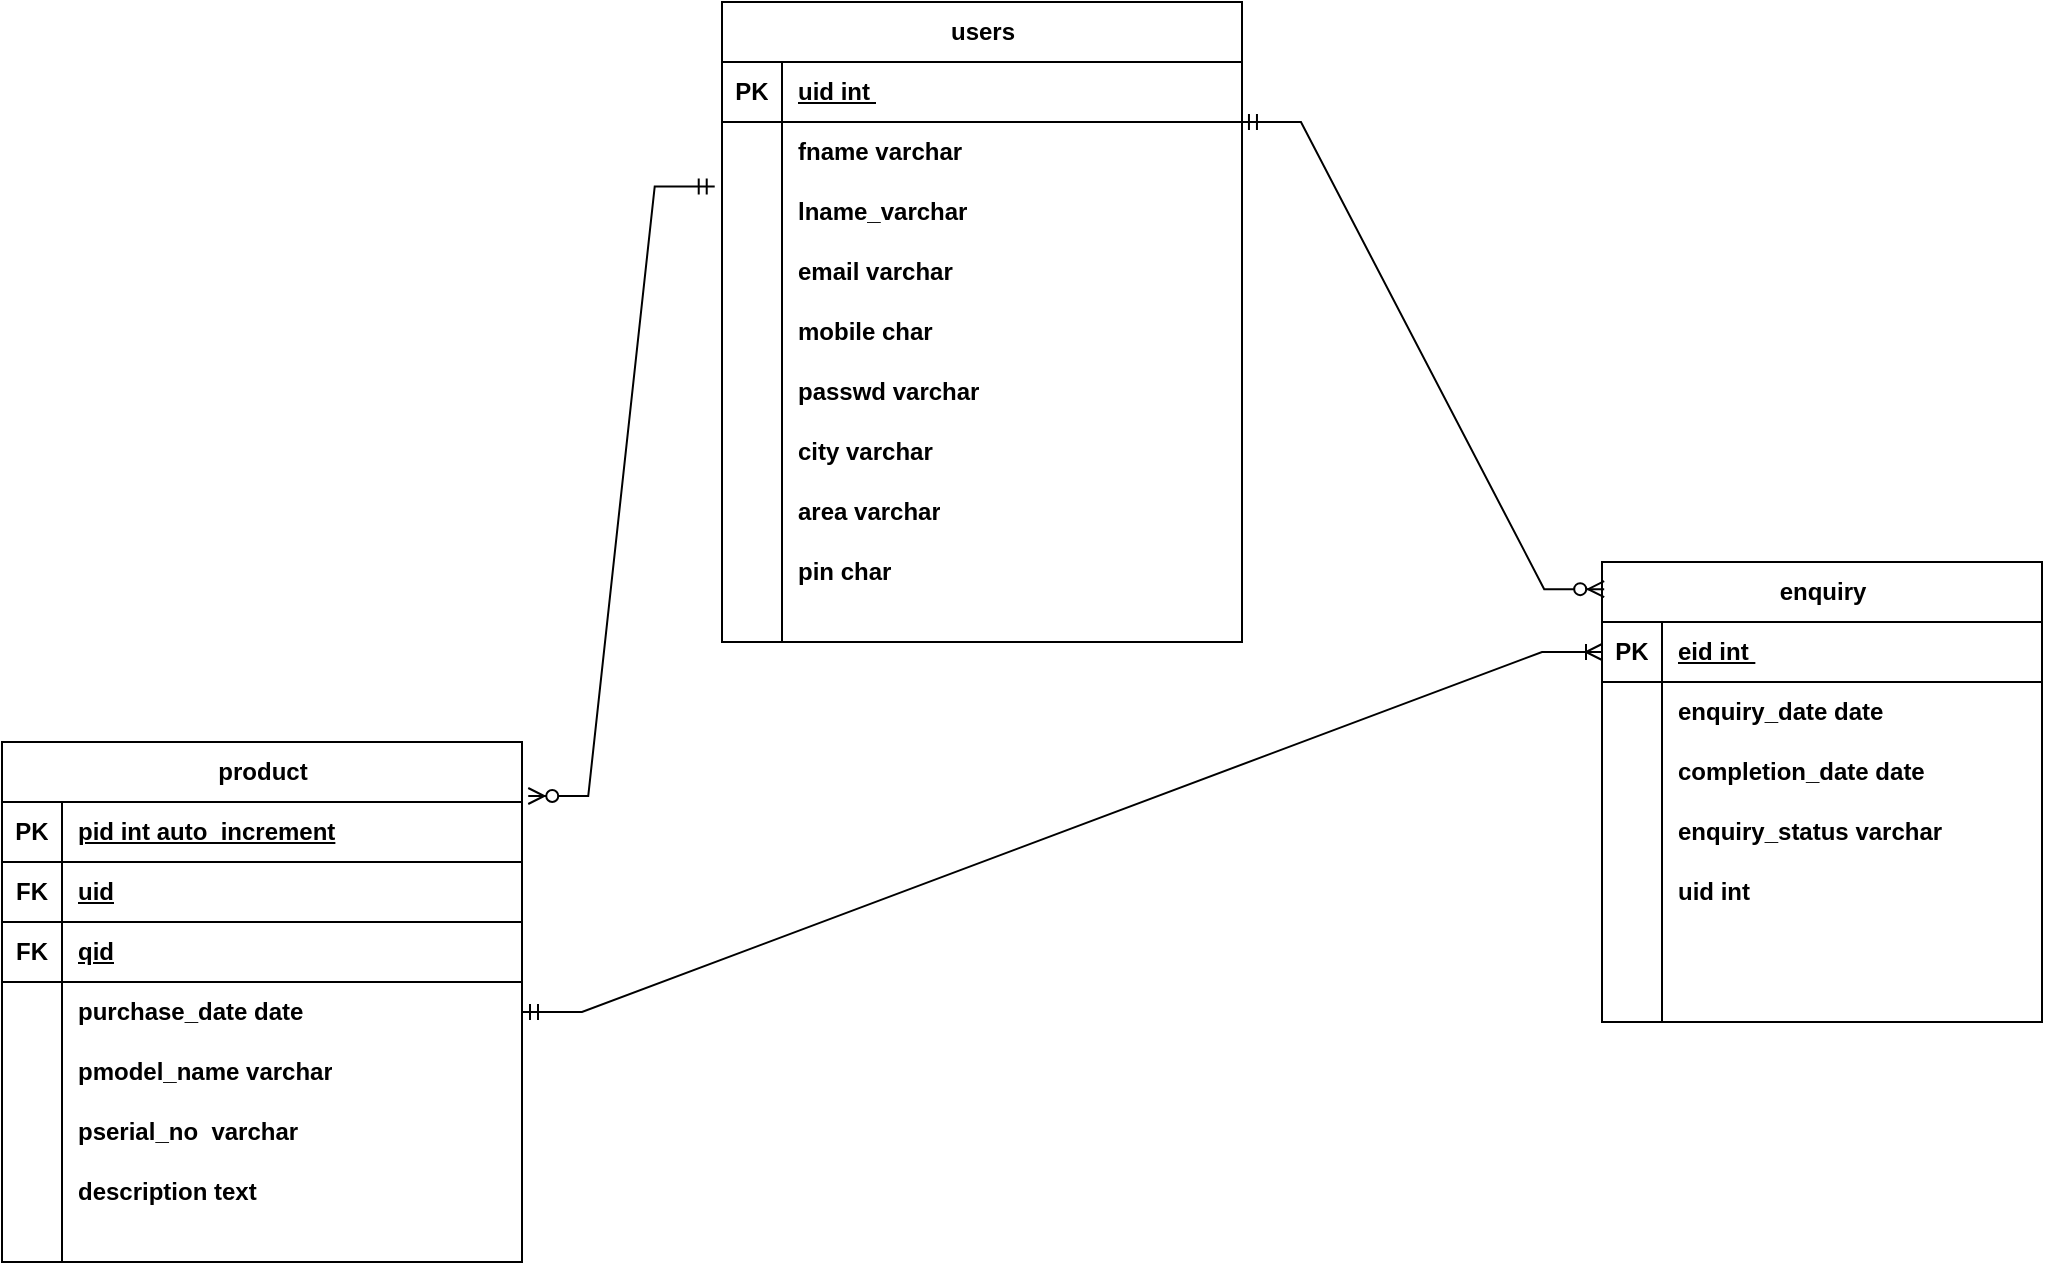 <mxfile version="21.5.0" type="github">
  <diagram id="R2lEEEUBdFMjLlhIrx00" name="Page-1">
    <mxGraphModel dx="2108" dy="775" grid="1" gridSize="10" guides="1" tooltips="1" connect="1" arrows="1" fold="1" page="1" pageScale="1" pageWidth="850" pageHeight="1100" math="0" shadow="0" extFonts="Permanent Marker^https://fonts.googleapis.com/css?family=Permanent+Marker">
      <root>
        <mxCell id="0" />
        <mxCell id="1" parent="0" />
        <mxCell id="_afGpK3iXyeF_IONV4gv-25" value="product" style="shape=table;startSize=30;container=1;collapsible=1;childLayout=tableLayout;fixedRows=1;rowLines=0;fontStyle=1;align=center;resizeLast=1;html=1;" parent="1" vertex="1">
          <mxGeometry x="-290" y="430" width="260" height="260" as="geometry" />
        </mxCell>
        <mxCell id="_afGpK3iXyeF_IONV4gv-26" value="" style="shape=tableRow;horizontal=0;startSize=0;swimlaneHead=0;swimlaneBody=0;fillColor=none;collapsible=0;dropTarget=0;points=[[0,0.5],[1,0.5]];portConstraint=eastwest;top=0;left=0;right=0;bottom=1;" parent="_afGpK3iXyeF_IONV4gv-25" vertex="1">
          <mxGeometry y="30" width="260" height="30" as="geometry" />
        </mxCell>
        <mxCell id="_afGpK3iXyeF_IONV4gv-27" value="PK" style="shape=partialRectangle;connectable=0;fillColor=none;top=0;left=0;bottom=0;right=0;fontStyle=1;overflow=hidden;whiteSpace=wrap;html=1;" parent="_afGpK3iXyeF_IONV4gv-26" vertex="1">
          <mxGeometry width="30" height="30" as="geometry">
            <mxRectangle width="30" height="30" as="alternateBounds" />
          </mxGeometry>
        </mxCell>
        <mxCell id="_afGpK3iXyeF_IONV4gv-28" value="pid int auto_increment" style="shape=partialRectangle;connectable=0;fillColor=none;top=0;left=0;bottom=0;right=0;align=left;spacingLeft=6;fontStyle=5;overflow=hidden;whiteSpace=wrap;html=1;" parent="_afGpK3iXyeF_IONV4gv-26" vertex="1">
          <mxGeometry x="30" width="230" height="30" as="geometry">
            <mxRectangle width="230" height="30" as="alternateBounds" />
          </mxGeometry>
        </mxCell>
        <mxCell id="tP8JX7LOjzJQsfVIeTvC-11" value="" style="shape=tableRow;horizontal=0;startSize=0;swimlaneHead=0;swimlaneBody=0;fillColor=none;collapsible=0;dropTarget=0;points=[[0,0.5],[1,0.5]];portConstraint=eastwest;top=0;left=0;right=0;bottom=1;" vertex="1" parent="_afGpK3iXyeF_IONV4gv-25">
          <mxGeometry y="60" width="260" height="30" as="geometry" />
        </mxCell>
        <mxCell id="tP8JX7LOjzJQsfVIeTvC-12" value="FK" style="shape=partialRectangle;connectable=0;fillColor=none;top=0;left=0;bottom=0;right=0;fontStyle=1;overflow=hidden;whiteSpace=wrap;html=1;" vertex="1" parent="tP8JX7LOjzJQsfVIeTvC-11">
          <mxGeometry width="30" height="30" as="geometry">
            <mxRectangle width="30" height="30" as="alternateBounds" />
          </mxGeometry>
        </mxCell>
        <mxCell id="tP8JX7LOjzJQsfVIeTvC-13" value="uid" style="shape=partialRectangle;connectable=0;fillColor=none;top=0;left=0;bottom=0;right=0;align=left;spacingLeft=6;fontStyle=5;overflow=hidden;whiteSpace=wrap;html=1;" vertex="1" parent="tP8JX7LOjzJQsfVIeTvC-11">
          <mxGeometry x="30" width="230" height="30" as="geometry">
            <mxRectangle width="230" height="30" as="alternateBounds" />
          </mxGeometry>
        </mxCell>
        <mxCell id="tP8JX7LOjzJQsfVIeTvC-23" value="" style="shape=tableRow;horizontal=0;startSize=0;swimlaneHead=0;swimlaneBody=0;fillColor=none;collapsible=0;dropTarget=0;points=[[0,0.5],[1,0.5]];portConstraint=eastwest;top=0;left=0;right=0;bottom=1;" vertex="1" parent="_afGpK3iXyeF_IONV4gv-25">
          <mxGeometry y="90" width="260" height="30" as="geometry" />
        </mxCell>
        <mxCell id="tP8JX7LOjzJQsfVIeTvC-24" value="FK" style="shape=partialRectangle;connectable=0;fillColor=none;top=0;left=0;bottom=0;right=0;fontStyle=1;overflow=hidden;whiteSpace=wrap;html=1;" vertex="1" parent="tP8JX7LOjzJQsfVIeTvC-23">
          <mxGeometry width="30" height="30" as="geometry">
            <mxRectangle width="30" height="30" as="alternateBounds" />
          </mxGeometry>
        </mxCell>
        <mxCell id="tP8JX7LOjzJQsfVIeTvC-25" value="qid" style="shape=partialRectangle;connectable=0;fillColor=none;top=0;left=0;bottom=0;right=0;align=left;spacingLeft=6;fontStyle=5;overflow=hidden;whiteSpace=wrap;html=1;" vertex="1" parent="tP8JX7LOjzJQsfVIeTvC-23">
          <mxGeometry x="30" width="230" height="30" as="geometry">
            <mxRectangle width="230" height="30" as="alternateBounds" />
          </mxGeometry>
        </mxCell>
        <mxCell id="_afGpK3iXyeF_IONV4gv-32" value="" style="shape=tableRow;horizontal=0;startSize=0;swimlaneHead=0;swimlaneBody=0;fillColor=none;collapsible=0;dropTarget=0;points=[[0,0.5],[1,0.5]];portConstraint=eastwest;top=0;left=0;right=0;bottom=0;" parent="_afGpK3iXyeF_IONV4gv-25" vertex="1">
          <mxGeometry y="120" width="260" height="30" as="geometry" />
        </mxCell>
        <mxCell id="_afGpK3iXyeF_IONV4gv-33" value="" style="shape=partialRectangle;connectable=0;fillColor=none;top=0;left=0;bottom=0;right=0;editable=1;overflow=hidden;whiteSpace=wrap;html=1;" parent="_afGpK3iXyeF_IONV4gv-32" vertex="1">
          <mxGeometry width="30" height="30" as="geometry">
            <mxRectangle width="30" height="30" as="alternateBounds" />
          </mxGeometry>
        </mxCell>
        <mxCell id="_afGpK3iXyeF_IONV4gv-34" value="&lt;b&gt;purchase_date date&amp;nbsp;&lt;/b&gt;" style="shape=partialRectangle;connectable=0;fillColor=none;top=0;left=0;bottom=0;right=0;align=left;spacingLeft=6;overflow=hidden;whiteSpace=wrap;html=1;" parent="_afGpK3iXyeF_IONV4gv-32" vertex="1">
          <mxGeometry x="30" width="230" height="30" as="geometry">
            <mxRectangle width="230" height="30" as="alternateBounds" />
          </mxGeometry>
        </mxCell>
        <mxCell id="_afGpK3iXyeF_IONV4gv-29" value="" style="shape=tableRow;horizontal=0;startSize=0;swimlaneHead=0;swimlaneBody=0;fillColor=none;collapsible=0;dropTarget=0;points=[[0,0.5],[1,0.5]];portConstraint=eastwest;top=0;left=0;right=0;bottom=0;" parent="_afGpK3iXyeF_IONV4gv-25" vertex="1">
          <mxGeometry y="150" width="260" height="30" as="geometry" />
        </mxCell>
        <mxCell id="_afGpK3iXyeF_IONV4gv-30" value="" style="shape=partialRectangle;connectable=0;fillColor=none;top=0;left=0;bottom=0;right=0;editable=1;overflow=hidden;whiteSpace=wrap;html=1;" parent="_afGpK3iXyeF_IONV4gv-29" vertex="1">
          <mxGeometry width="30" height="30" as="geometry">
            <mxRectangle width="30" height="30" as="alternateBounds" />
          </mxGeometry>
        </mxCell>
        <mxCell id="_afGpK3iXyeF_IONV4gv-31" value="&lt;b&gt;pmodel_name varchar&lt;/b&gt;" style="shape=partialRectangle;connectable=0;fillColor=none;top=0;left=0;bottom=0;right=0;align=left;spacingLeft=6;overflow=hidden;whiteSpace=wrap;html=1;" parent="_afGpK3iXyeF_IONV4gv-29" vertex="1">
          <mxGeometry x="30" width="230" height="30" as="geometry">
            <mxRectangle width="230" height="30" as="alternateBounds" />
          </mxGeometry>
        </mxCell>
        <mxCell id="_afGpK3iXyeF_IONV4gv-35" value="" style="shape=tableRow;horizontal=0;startSize=0;swimlaneHead=0;swimlaneBody=0;fillColor=none;collapsible=0;dropTarget=0;points=[[0,0.5],[1,0.5]];portConstraint=eastwest;top=0;left=0;right=0;bottom=0;" parent="_afGpK3iXyeF_IONV4gv-25" vertex="1">
          <mxGeometry y="180" width="260" height="30" as="geometry" />
        </mxCell>
        <mxCell id="_afGpK3iXyeF_IONV4gv-36" value="" style="shape=partialRectangle;connectable=0;fillColor=none;top=0;left=0;bottom=0;right=0;editable=1;overflow=hidden;whiteSpace=wrap;html=1;" parent="_afGpK3iXyeF_IONV4gv-35" vertex="1">
          <mxGeometry width="30" height="30" as="geometry">
            <mxRectangle width="30" height="30" as="alternateBounds" />
          </mxGeometry>
        </mxCell>
        <mxCell id="_afGpK3iXyeF_IONV4gv-37" value="&lt;b&gt;pserial_no&amp;nbsp; varchar&lt;/b&gt;" style="shape=partialRectangle;connectable=0;fillColor=none;top=0;left=0;bottom=0;right=0;align=left;spacingLeft=6;overflow=hidden;whiteSpace=wrap;html=1;" parent="_afGpK3iXyeF_IONV4gv-35" vertex="1">
          <mxGeometry x="30" width="230" height="30" as="geometry">
            <mxRectangle width="230" height="30" as="alternateBounds" />
          </mxGeometry>
        </mxCell>
        <mxCell id="_afGpK3iXyeF_IONV4gv-38" value="" style="shape=tableRow;horizontal=0;startSize=0;swimlaneHead=0;swimlaneBody=0;fillColor=none;collapsible=0;dropTarget=0;points=[[0,0.5],[1,0.5]];portConstraint=eastwest;top=0;left=0;right=0;bottom=0;" parent="_afGpK3iXyeF_IONV4gv-25" vertex="1">
          <mxGeometry y="210" width="260" height="30" as="geometry" />
        </mxCell>
        <mxCell id="_afGpK3iXyeF_IONV4gv-39" value="" style="shape=partialRectangle;connectable=0;fillColor=none;top=0;left=0;bottom=0;right=0;editable=1;overflow=hidden;whiteSpace=wrap;html=1;" parent="_afGpK3iXyeF_IONV4gv-38" vertex="1">
          <mxGeometry width="30" height="30" as="geometry">
            <mxRectangle width="30" height="30" as="alternateBounds" />
          </mxGeometry>
        </mxCell>
        <mxCell id="_afGpK3iXyeF_IONV4gv-40" value="&lt;b&gt;description text&amp;nbsp;&lt;/b&gt;" style="shape=partialRectangle;connectable=0;fillColor=none;top=0;left=0;bottom=0;right=0;align=left;spacingLeft=6;overflow=hidden;whiteSpace=wrap;html=1;" parent="_afGpK3iXyeF_IONV4gv-38" vertex="1">
          <mxGeometry x="30" width="230" height="30" as="geometry">
            <mxRectangle width="230" height="30" as="alternateBounds" />
          </mxGeometry>
        </mxCell>
        <mxCell id="_afGpK3iXyeF_IONV4gv-41" value="" style="shape=tableRow;horizontal=0;startSize=0;swimlaneHead=0;swimlaneBody=0;fillColor=none;collapsible=0;dropTarget=0;points=[[0,0.5],[1,0.5]];portConstraint=eastwest;top=0;left=0;right=0;bottom=0;" parent="_afGpK3iXyeF_IONV4gv-25" vertex="1">
          <mxGeometry y="240" width="260" height="20" as="geometry" />
        </mxCell>
        <mxCell id="_afGpK3iXyeF_IONV4gv-42" value="" style="shape=partialRectangle;connectable=0;fillColor=none;top=0;left=0;bottom=0;right=0;editable=1;overflow=hidden;whiteSpace=wrap;html=1;" parent="_afGpK3iXyeF_IONV4gv-41" vertex="1">
          <mxGeometry width="30" height="20" as="geometry">
            <mxRectangle width="30" height="20" as="alternateBounds" />
          </mxGeometry>
        </mxCell>
        <mxCell id="_afGpK3iXyeF_IONV4gv-43" value="" style="shape=partialRectangle;connectable=0;fillColor=none;top=0;left=0;bottom=0;right=0;align=left;spacingLeft=6;overflow=hidden;whiteSpace=wrap;html=1;" parent="_afGpK3iXyeF_IONV4gv-41" vertex="1">
          <mxGeometry x="30" width="230" height="20" as="geometry">
            <mxRectangle width="230" height="20" as="alternateBounds" />
          </mxGeometry>
        </mxCell>
        <mxCell id="_afGpK3iXyeF_IONV4gv-44" value="enquiry" style="shape=table;startSize=30;container=1;collapsible=1;childLayout=tableLayout;fixedRows=1;rowLines=0;fontStyle=1;align=center;resizeLast=1;html=1;" parent="1" vertex="1">
          <mxGeometry x="510" y="340" width="220" height="230" as="geometry" />
        </mxCell>
        <mxCell id="_afGpK3iXyeF_IONV4gv-45" value="" style="shape=tableRow;horizontal=0;startSize=0;swimlaneHead=0;swimlaneBody=0;fillColor=none;collapsible=0;dropTarget=0;points=[[0,0.5],[1,0.5]];portConstraint=eastwest;top=0;left=0;right=0;bottom=1;" parent="_afGpK3iXyeF_IONV4gv-44" vertex="1">
          <mxGeometry y="30" width="220" height="30" as="geometry" />
        </mxCell>
        <mxCell id="_afGpK3iXyeF_IONV4gv-46" value="PK" style="shape=partialRectangle;connectable=0;fillColor=none;top=0;left=0;bottom=0;right=0;fontStyle=1;overflow=hidden;whiteSpace=wrap;html=1;" parent="_afGpK3iXyeF_IONV4gv-45" vertex="1">
          <mxGeometry width="30" height="30" as="geometry">
            <mxRectangle width="30" height="30" as="alternateBounds" />
          </mxGeometry>
        </mxCell>
        <mxCell id="_afGpK3iXyeF_IONV4gv-47" value="eid int&amp;nbsp;" style="shape=partialRectangle;connectable=0;fillColor=none;top=0;left=0;bottom=0;right=0;align=left;spacingLeft=6;fontStyle=5;overflow=hidden;whiteSpace=wrap;html=1;" parent="_afGpK3iXyeF_IONV4gv-45" vertex="1">
          <mxGeometry x="30" width="190" height="30" as="geometry">
            <mxRectangle width="190" height="30" as="alternateBounds" />
          </mxGeometry>
        </mxCell>
        <mxCell id="_afGpK3iXyeF_IONV4gv-51" value="" style="shape=tableRow;horizontal=0;startSize=0;swimlaneHead=0;swimlaneBody=0;fillColor=none;collapsible=0;dropTarget=0;points=[[0,0.5],[1,0.5]];portConstraint=eastwest;top=0;left=0;right=0;bottom=0;" parent="_afGpK3iXyeF_IONV4gv-44" vertex="1">
          <mxGeometry y="60" width="220" height="30" as="geometry" />
        </mxCell>
        <mxCell id="_afGpK3iXyeF_IONV4gv-52" value="" style="shape=partialRectangle;connectable=0;fillColor=none;top=0;left=0;bottom=0;right=0;editable=1;overflow=hidden;whiteSpace=wrap;html=1;" parent="_afGpK3iXyeF_IONV4gv-51" vertex="1">
          <mxGeometry width="30" height="30" as="geometry">
            <mxRectangle width="30" height="30" as="alternateBounds" />
          </mxGeometry>
        </mxCell>
        <mxCell id="_afGpK3iXyeF_IONV4gv-53" value="&lt;b&gt;enquiry_date date&amp;nbsp;&lt;/b&gt;" style="shape=partialRectangle;connectable=0;fillColor=none;top=0;left=0;bottom=0;right=0;align=left;spacingLeft=6;overflow=hidden;whiteSpace=wrap;html=1;" parent="_afGpK3iXyeF_IONV4gv-51" vertex="1">
          <mxGeometry x="30" width="190" height="30" as="geometry">
            <mxRectangle width="190" height="30" as="alternateBounds" />
          </mxGeometry>
        </mxCell>
        <mxCell id="_afGpK3iXyeF_IONV4gv-54" value="" style="shape=tableRow;horizontal=0;startSize=0;swimlaneHead=0;swimlaneBody=0;fillColor=none;collapsible=0;dropTarget=0;points=[[0,0.5],[1,0.5]];portConstraint=eastwest;top=0;left=0;right=0;bottom=0;" parent="_afGpK3iXyeF_IONV4gv-44" vertex="1">
          <mxGeometry y="90" width="220" height="30" as="geometry" />
        </mxCell>
        <mxCell id="_afGpK3iXyeF_IONV4gv-55" value="" style="shape=partialRectangle;connectable=0;fillColor=none;top=0;left=0;bottom=0;right=0;editable=1;overflow=hidden;whiteSpace=wrap;html=1;" parent="_afGpK3iXyeF_IONV4gv-54" vertex="1">
          <mxGeometry width="30" height="30" as="geometry">
            <mxRectangle width="30" height="30" as="alternateBounds" />
          </mxGeometry>
        </mxCell>
        <mxCell id="_afGpK3iXyeF_IONV4gv-56" value="&lt;b&gt;completion_date date&amp;nbsp;&lt;/b&gt;" style="shape=partialRectangle;connectable=0;fillColor=none;top=0;left=0;bottom=0;right=0;align=left;spacingLeft=6;overflow=hidden;whiteSpace=wrap;html=1;" parent="_afGpK3iXyeF_IONV4gv-54" vertex="1">
          <mxGeometry x="30" width="190" height="30" as="geometry">
            <mxRectangle width="190" height="30" as="alternateBounds" />
          </mxGeometry>
        </mxCell>
        <mxCell id="_afGpK3iXyeF_IONV4gv-57" value="" style="shape=tableRow;horizontal=0;startSize=0;swimlaneHead=0;swimlaneBody=0;fillColor=none;collapsible=0;dropTarget=0;points=[[0,0.5],[1,0.5]];portConstraint=eastwest;top=0;left=0;right=0;bottom=0;" parent="_afGpK3iXyeF_IONV4gv-44" vertex="1">
          <mxGeometry y="120" width="220" height="30" as="geometry" />
        </mxCell>
        <mxCell id="_afGpK3iXyeF_IONV4gv-58" value="" style="shape=partialRectangle;connectable=0;fillColor=none;top=0;left=0;bottom=0;right=0;editable=1;overflow=hidden;whiteSpace=wrap;html=1;" parent="_afGpK3iXyeF_IONV4gv-57" vertex="1">
          <mxGeometry width="30" height="30" as="geometry">
            <mxRectangle width="30" height="30" as="alternateBounds" />
          </mxGeometry>
        </mxCell>
        <mxCell id="_afGpK3iXyeF_IONV4gv-59" value="&lt;b&gt;enquiry_status varchar&amp;nbsp;&lt;/b&gt;" style="shape=partialRectangle;connectable=0;fillColor=none;top=0;left=0;bottom=0;right=0;align=left;spacingLeft=6;overflow=hidden;whiteSpace=wrap;html=1;" parent="_afGpK3iXyeF_IONV4gv-57" vertex="1">
          <mxGeometry x="30" width="190" height="30" as="geometry">
            <mxRectangle width="190" height="30" as="alternateBounds" />
          </mxGeometry>
        </mxCell>
        <mxCell id="_afGpK3iXyeF_IONV4gv-60" value="" style="shape=tableRow;horizontal=0;startSize=0;swimlaneHead=0;swimlaneBody=0;fillColor=none;collapsible=0;dropTarget=0;points=[[0,0.5],[1,0.5]];portConstraint=eastwest;top=0;left=0;right=0;bottom=0;" parent="_afGpK3iXyeF_IONV4gv-44" vertex="1">
          <mxGeometry y="150" width="220" height="30" as="geometry" />
        </mxCell>
        <mxCell id="_afGpK3iXyeF_IONV4gv-61" value="" style="shape=partialRectangle;connectable=0;fillColor=none;top=0;left=0;bottom=0;right=0;editable=1;overflow=hidden;whiteSpace=wrap;html=1;" parent="_afGpK3iXyeF_IONV4gv-60" vertex="1">
          <mxGeometry width="30" height="30" as="geometry">
            <mxRectangle width="30" height="30" as="alternateBounds" />
          </mxGeometry>
        </mxCell>
        <mxCell id="_afGpK3iXyeF_IONV4gv-62" value="&lt;b&gt;uid int&lt;/b&gt;" style="shape=partialRectangle;connectable=0;fillColor=none;top=0;left=0;bottom=0;right=0;align=left;spacingLeft=6;overflow=hidden;whiteSpace=wrap;html=1;" parent="_afGpK3iXyeF_IONV4gv-60" vertex="1">
          <mxGeometry x="30" width="190" height="30" as="geometry">
            <mxRectangle width="190" height="30" as="alternateBounds" />
          </mxGeometry>
        </mxCell>
        <mxCell id="_afGpK3iXyeF_IONV4gv-63" value="" style="shape=tableRow;horizontal=0;startSize=0;swimlaneHead=0;swimlaneBody=0;fillColor=none;collapsible=0;dropTarget=0;points=[[0,0.5],[1,0.5]];portConstraint=eastwest;top=0;left=0;right=0;bottom=0;" parent="_afGpK3iXyeF_IONV4gv-44" vertex="1">
          <mxGeometry y="180" width="220" height="30" as="geometry" />
        </mxCell>
        <mxCell id="_afGpK3iXyeF_IONV4gv-64" value="" style="shape=partialRectangle;connectable=0;fillColor=none;top=0;left=0;bottom=0;right=0;editable=1;overflow=hidden;whiteSpace=wrap;html=1;" parent="_afGpK3iXyeF_IONV4gv-63" vertex="1">
          <mxGeometry width="30" height="30" as="geometry">
            <mxRectangle width="30" height="30" as="alternateBounds" />
          </mxGeometry>
        </mxCell>
        <mxCell id="_afGpK3iXyeF_IONV4gv-65" value="" style="shape=partialRectangle;connectable=0;fillColor=none;top=0;left=0;bottom=0;right=0;align=left;spacingLeft=6;overflow=hidden;whiteSpace=wrap;html=1;" parent="_afGpK3iXyeF_IONV4gv-63" vertex="1">
          <mxGeometry x="30" width="190" height="30" as="geometry">
            <mxRectangle width="190" height="30" as="alternateBounds" />
          </mxGeometry>
        </mxCell>
        <mxCell id="_afGpK3iXyeF_IONV4gv-66" value="" style="shape=tableRow;horizontal=0;startSize=0;swimlaneHead=0;swimlaneBody=0;fillColor=none;collapsible=0;dropTarget=0;points=[[0,0.5],[1,0.5]];portConstraint=eastwest;top=0;left=0;right=0;bottom=0;" parent="_afGpK3iXyeF_IONV4gv-44" vertex="1">
          <mxGeometry y="210" width="220" height="20" as="geometry" />
        </mxCell>
        <mxCell id="_afGpK3iXyeF_IONV4gv-67" value="" style="shape=partialRectangle;connectable=0;fillColor=none;top=0;left=0;bottom=0;right=0;editable=1;overflow=hidden;whiteSpace=wrap;html=1;" parent="_afGpK3iXyeF_IONV4gv-66" vertex="1">
          <mxGeometry width="30" height="20" as="geometry">
            <mxRectangle width="30" height="20" as="alternateBounds" />
          </mxGeometry>
        </mxCell>
        <mxCell id="_afGpK3iXyeF_IONV4gv-68" value="" style="shape=partialRectangle;connectable=0;fillColor=none;top=0;left=0;bottom=0;right=0;align=left;spacingLeft=6;overflow=hidden;whiteSpace=wrap;html=1;" parent="_afGpK3iXyeF_IONV4gv-66" vertex="1">
          <mxGeometry x="30" width="190" height="20" as="geometry">
            <mxRectangle width="190" height="20" as="alternateBounds" />
          </mxGeometry>
        </mxCell>
        <mxCell id="_afGpK3iXyeF_IONV4gv-70" value="users" style="shape=table;startSize=30;container=1;collapsible=1;childLayout=tableLayout;fixedRows=1;rowLines=0;fontStyle=1;align=center;resizeLast=1;html=1;" parent="1" vertex="1">
          <mxGeometry x="70" y="60" width="260" height="320" as="geometry" />
        </mxCell>
        <mxCell id="_afGpK3iXyeF_IONV4gv-71" value="" style="shape=tableRow;horizontal=0;startSize=0;swimlaneHead=0;swimlaneBody=0;fillColor=none;collapsible=0;dropTarget=0;points=[[0,0.5],[1,0.5]];portConstraint=eastwest;top=0;left=0;right=0;bottom=1;" parent="_afGpK3iXyeF_IONV4gv-70" vertex="1">
          <mxGeometry y="30" width="260" height="30" as="geometry" />
        </mxCell>
        <mxCell id="_afGpK3iXyeF_IONV4gv-72" value="PK" style="shape=partialRectangle;connectable=0;fillColor=none;top=0;left=0;bottom=0;right=0;fontStyle=1;overflow=hidden;whiteSpace=wrap;html=1;" parent="_afGpK3iXyeF_IONV4gv-71" vertex="1">
          <mxGeometry width="30" height="30" as="geometry">
            <mxRectangle width="30" height="30" as="alternateBounds" />
          </mxGeometry>
        </mxCell>
        <mxCell id="_afGpK3iXyeF_IONV4gv-73" value="uid int&amp;nbsp;" style="shape=partialRectangle;connectable=0;fillColor=none;top=0;left=0;bottom=0;right=0;align=left;spacingLeft=6;fontStyle=5;overflow=hidden;whiteSpace=wrap;html=1;" parent="_afGpK3iXyeF_IONV4gv-71" vertex="1">
          <mxGeometry x="30" width="230" height="30" as="geometry">
            <mxRectangle width="230" height="30" as="alternateBounds" />
          </mxGeometry>
        </mxCell>
        <mxCell id="_afGpK3iXyeF_IONV4gv-74" value="" style="shape=tableRow;horizontal=0;startSize=0;swimlaneHead=0;swimlaneBody=0;fillColor=none;collapsible=0;dropTarget=0;points=[[0,0.5],[1,0.5]];portConstraint=eastwest;top=0;left=0;right=0;bottom=0;" parent="_afGpK3iXyeF_IONV4gv-70" vertex="1">
          <mxGeometry y="60" width="260" height="30" as="geometry" />
        </mxCell>
        <mxCell id="_afGpK3iXyeF_IONV4gv-75" value="" style="shape=partialRectangle;connectable=0;fillColor=none;top=0;left=0;bottom=0;right=0;editable=1;overflow=hidden;whiteSpace=wrap;html=1;" parent="_afGpK3iXyeF_IONV4gv-74" vertex="1">
          <mxGeometry width="30" height="30" as="geometry">
            <mxRectangle width="30" height="30" as="alternateBounds" />
          </mxGeometry>
        </mxCell>
        <mxCell id="_afGpK3iXyeF_IONV4gv-76" value="&lt;b&gt;fname varchar&amp;nbsp;&lt;/b&gt;" style="shape=partialRectangle;connectable=0;fillColor=none;top=0;left=0;bottom=0;right=0;align=left;spacingLeft=6;overflow=hidden;whiteSpace=wrap;html=1;" parent="_afGpK3iXyeF_IONV4gv-74" vertex="1">
          <mxGeometry x="30" width="230" height="30" as="geometry">
            <mxRectangle width="230" height="30" as="alternateBounds" />
          </mxGeometry>
        </mxCell>
        <mxCell id="_afGpK3iXyeF_IONV4gv-77" value="" style="shape=tableRow;horizontal=0;startSize=0;swimlaneHead=0;swimlaneBody=0;fillColor=none;collapsible=0;dropTarget=0;points=[[0,0.5],[1,0.5]];portConstraint=eastwest;top=0;left=0;right=0;bottom=0;" parent="_afGpK3iXyeF_IONV4gv-70" vertex="1">
          <mxGeometry y="90" width="260" height="30" as="geometry" />
        </mxCell>
        <mxCell id="_afGpK3iXyeF_IONV4gv-78" value="" style="shape=partialRectangle;connectable=0;fillColor=none;top=0;left=0;bottom=0;right=0;editable=1;overflow=hidden;whiteSpace=wrap;html=1;" parent="_afGpK3iXyeF_IONV4gv-77" vertex="1">
          <mxGeometry width="30" height="30" as="geometry">
            <mxRectangle width="30" height="30" as="alternateBounds" />
          </mxGeometry>
        </mxCell>
        <mxCell id="_afGpK3iXyeF_IONV4gv-79" value="&lt;b&gt;lname_varchar&amp;nbsp;&lt;/b&gt;" style="shape=partialRectangle;connectable=0;fillColor=none;top=0;left=0;bottom=0;right=0;align=left;spacingLeft=6;overflow=hidden;whiteSpace=wrap;html=1;" parent="_afGpK3iXyeF_IONV4gv-77" vertex="1">
          <mxGeometry x="30" width="230" height="30" as="geometry">
            <mxRectangle width="230" height="30" as="alternateBounds" />
          </mxGeometry>
        </mxCell>
        <mxCell id="_afGpK3iXyeF_IONV4gv-80" value="" style="shape=tableRow;horizontal=0;startSize=0;swimlaneHead=0;swimlaneBody=0;fillColor=none;collapsible=0;dropTarget=0;points=[[0,0.5],[1,0.5]];portConstraint=eastwest;top=0;left=0;right=0;bottom=0;" parent="_afGpK3iXyeF_IONV4gv-70" vertex="1">
          <mxGeometry y="120" width="260" height="30" as="geometry" />
        </mxCell>
        <mxCell id="_afGpK3iXyeF_IONV4gv-81" value="" style="shape=partialRectangle;connectable=0;fillColor=none;top=0;left=0;bottom=0;right=0;editable=1;overflow=hidden;whiteSpace=wrap;html=1;" parent="_afGpK3iXyeF_IONV4gv-80" vertex="1">
          <mxGeometry width="30" height="30" as="geometry">
            <mxRectangle width="30" height="30" as="alternateBounds" />
          </mxGeometry>
        </mxCell>
        <mxCell id="_afGpK3iXyeF_IONV4gv-82" value="&lt;b&gt;email varchar&amp;nbsp;&lt;/b&gt;" style="shape=partialRectangle;connectable=0;fillColor=none;top=0;left=0;bottom=0;right=0;align=left;spacingLeft=6;overflow=hidden;whiteSpace=wrap;html=1;" parent="_afGpK3iXyeF_IONV4gv-80" vertex="1">
          <mxGeometry x="30" width="230" height="30" as="geometry">
            <mxRectangle width="230" height="30" as="alternateBounds" />
          </mxGeometry>
        </mxCell>
        <mxCell id="_afGpK3iXyeF_IONV4gv-83" value="" style="shape=tableRow;horizontal=0;startSize=0;swimlaneHead=0;swimlaneBody=0;fillColor=none;collapsible=0;dropTarget=0;points=[[0,0.5],[1,0.5]];portConstraint=eastwest;top=0;left=0;right=0;bottom=0;" parent="_afGpK3iXyeF_IONV4gv-70" vertex="1">
          <mxGeometry y="150" width="260" height="30" as="geometry" />
        </mxCell>
        <mxCell id="_afGpK3iXyeF_IONV4gv-84" value="" style="shape=partialRectangle;connectable=0;fillColor=none;top=0;left=0;bottom=0;right=0;editable=1;overflow=hidden;whiteSpace=wrap;html=1;" parent="_afGpK3iXyeF_IONV4gv-83" vertex="1">
          <mxGeometry width="30" height="30" as="geometry">
            <mxRectangle width="30" height="30" as="alternateBounds" />
          </mxGeometry>
        </mxCell>
        <mxCell id="_afGpK3iXyeF_IONV4gv-85" value="&lt;b&gt;mobile char&amp;nbsp;&lt;/b&gt;" style="shape=partialRectangle;connectable=0;fillColor=none;top=0;left=0;bottom=0;right=0;align=left;spacingLeft=6;overflow=hidden;whiteSpace=wrap;html=1;" parent="_afGpK3iXyeF_IONV4gv-83" vertex="1">
          <mxGeometry x="30" width="230" height="30" as="geometry">
            <mxRectangle width="230" height="30" as="alternateBounds" />
          </mxGeometry>
        </mxCell>
        <mxCell id="_afGpK3iXyeF_IONV4gv-86" value="" style="shape=tableRow;horizontal=0;startSize=0;swimlaneHead=0;swimlaneBody=0;fillColor=none;collapsible=0;dropTarget=0;points=[[0,0.5],[1,0.5]];portConstraint=eastwest;top=0;left=0;right=0;bottom=0;" parent="_afGpK3iXyeF_IONV4gv-70" vertex="1">
          <mxGeometry y="180" width="260" height="30" as="geometry" />
        </mxCell>
        <mxCell id="_afGpK3iXyeF_IONV4gv-87" value="" style="shape=partialRectangle;connectable=0;fillColor=none;top=0;left=0;bottom=0;right=0;editable=1;overflow=hidden;whiteSpace=wrap;html=1;" parent="_afGpK3iXyeF_IONV4gv-86" vertex="1">
          <mxGeometry width="30" height="30" as="geometry">
            <mxRectangle width="30" height="30" as="alternateBounds" />
          </mxGeometry>
        </mxCell>
        <mxCell id="_afGpK3iXyeF_IONV4gv-88" value="&lt;b&gt;passwd varchar&amp;nbsp;&lt;/b&gt;" style="shape=partialRectangle;connectable=0;fillColor=none;top=0;left=0;bottom=0;right=0;align=left;spacingLeft=6;overflow=hidden;whiteSpace=wrap;html=1;" parent="_afGpK3iXyeF_IONV4gv-86" vertex="1">
          <mxGeometry x="30" width="230" height="30" as="geometry">
            <mxRectangle width="230" height="30" as="alternateBounds" />
          </mxGeometry>
        </mxCell>
        <mxCell id="_afGpK3iXyeF_IONV4gv-89" value="" style="shape=tableRow;horizontal=0;startSize=0;swimlaneHead=0;swimlaneBody=0;fillColor=none;collapsible=0;dropTarget=0;points=[[0,0.5],[1,0.5]];portConstraint=eastwest;top=0;left=0;right=0;bottom=0;" parent="_afGpK3iXyeF_IONV4gv-70" vertex="1">
          <mxGeometry y="210" width="260" height="30" as="geometry" />
        </mxCell>
        <mxCell id="_afGpK3iXyeF_IONV4gv-90" value="" style="shape=partialRectangle;connectable=0;fillColor=none;top=0;left=0;bottom=0;right=0;editable=1;overflow=hidden;whiteSpace=wrap;html=1;" parent="_afGpK3iXyeF_IONV4gv-89" vertex="1">
          <mxGeometry width="30" height="30" as="geometry">
            <mxRectangle width="30" height="30" as="alternateBounds" />
          </mxGeometry>
        </mxCell>
        <mxCell id="_afGpK3iXyeF_IONV4gv-91" value="&lt;b&gt;city varchar&amp;nbsp;&lt;/b&gt;" style="shape=partialRectangle;connectable=0;fillColor=none;top=0;left=0;bottom=0;right=0;align=left;spacingLeft=6;overflow=hidden;whiteSpace=wrap;html=1;" parent="_afGpK3iXyeF_IONV4gv-89" vertex="1">
          <mxGeometry x="30" width="230" height="30" as="geometry">
            <mxRectangle width="230" height="30" as="alternateBounds" />
          </mxGeometry>
        </mxCell>
        <mxCell id="_afGpK3iXyeF_IONV4gv-92" value="" style="shape=tableRow;horizontal=0;startSize=0;swimlaneHead=0;swimlaneBody=0;fillColor=none;collapsible=0;dropTarget=0;points=[[0,0.5],[1,0.5]];portConstraint=eastwest;top=0;left=0;right=0;bottom=0;" parent="_afGpK3iXyeF_IONV4gv-70" vertex="1">
          <mxGeometry y="240" width="260" height="30" as="geometry" />
        </mxCell>
        <mxCell id="_afGpK3iXyeF_IONV4gv-93" value="" style="shape=partialRectangle;connectable=0;fillColor=none;top=0;left=0;bottom=0;right=0;editable=1;overflow=hidden;whiteSpace=wrap;html=1;" parent="_afGpK3iXyeF_IONV4gv-92" vertex="1">
          <mxGeometry width="30" height="30" as="geometry">
            <mxRectangle width="30" height="30" as="alternateBounds" />
          </mxGeometry>
        </mxCell>
        <mxCell id="_afGpK3iXyeF_IONV4gv-94" value="&lt;b&gt;area varchar&lt;/b&gt;" style="shape=partialRectangle;connectable=0;fillColor=none;top=0;left=0;bottom=0;right=0;align=left;spacingLeft=6;overflow=hidden;whiteSpace=wrap;html=1;" parent="_afGpK3iXyeF_IONV4gv-92" vertex="1">
          <mxGeometry x="30" width="230" height="30" as="geometry">
            <mxRectangle width="230" height="30" as="alternateBounds" />
          </mxGeometry>
        </mxCell>
        <mxCell id="_afGpK3iXyeF_IONV4gv-95" value="" style="shape=tableRow;horizontal=0;startSize=0;swimlaneHead=0;swimlaneBody=0;fillColor=none;collapsible=0;dropTarget=0;points=[[0,0.5],[1,0.5]];portConstraint=eastwest;top=0;left=0;right=0;bottom=0;" parent="_afGpK3iXyeF_IONV4gv-70" vertex="1">
          <mxGeometry y="270" width="260" height="30" as="geometry" />
        </mxCell>
        <mxCell id="_afGpK3iXyeF_IONV4gv-96" value="" style="shape=partialRectangle;connectable=0;fillColor=none;top=0;left=0;bottom=0;right=0;editable=1;overflow=hidden;whiteSpace=wrap;html=1;" parent="_afGpK3iXyeF_IONV4gv-95" vertex="1">
          <mxGeometry width="30" height="30" as="geometry">
            <mxRectangle width="30" height="30" as="alternateBounds" />
          </mxGeometry>
        </mxCell>
        <mxCell id="_afGpK3iXyeF_IONV4gv-97" value="&lt;b&gt;pin char&amp;nbsp;&lt;/b&gt;" style="shape=partialRectangle;connectable=0;fillColor=none;top=0;left=0;bottom=0;right=0;align=left;spacingLeft=6;overflow=hidden;whiteSpace=wrap;html=1;" parent="_afGpK3iXyeF_IONV4gv-95" vertex="1">
          <mxGeometry x="30" width="230" height="30" as="geometry">
            <mxRectangle width="230" height="30" as="alternateBounds" />
          </mxGeometry>
        </mxCell>
        <mxCell id="_afGpK3iXyeF_IONV4gv-98" value="" style="shape=tableRow;horizontal=0;startSize=0;swimlaneHead=0;swimlaneBody=0;fillColor=none;collapsible=0;dropTarget=0;points=[[0,0.5],[1,0.5]];portConstraint=eastwest;top=0;left=0;right=0;bottom=0;" parent="_afGpK3iXyeF_IONV4gv-70" vertex="1">
          <mxGeometry y="300" width="260" height="20" as="geometry" />
        </mxCell>
        <mxCell id="_afGpK3iXyeF_IONV4gv-99" value="" style="shape=partialRectangle;connectable=0;fillColor=none;top=0;left=0;bottom=0;right=0;editable=1;overflow=hidden;whiteSpace=wrap;html=1;" parent="_afGpK3iXyeF_IONV4gv-98" vertex="1">
          <mxGeometry width="30" height="20" as="geometry">
            <mxRectangle width="30" height="20" as="alternateBounds" />
          </mxGeometry>
        </mxCell>
        <mxCell id="_afGpK3iXyeF_IONV4gv-100" value="" style="shape=partialRectangle;connectable=0;fillColor=none;top=0;left=0;bottom=0;right=0;align=left;spacingLeft=6;overflow=hidden;whiteSpace=wrap;html=1;" parent="_afGpK3iXyeF_IONV4gv-98" vertex="1">
          <mxGeometry x="30" width="230" height="20" as="geometry">
            <mxRectangle width="230" height="20" as="alternateBounds" />
          </mxGeometry>
        </mxCell>
        <mxCell id="tP8JX7LOjzJQsfVIeTvC-2" value="" style="edgeStyle=entityRelationEdgeStyle;fontSize=12;html=1;endArrow=ERzeroToMany;startArrow=ERmandOne;rounded=0;entryX=0.005;entryY=0.059;entryDx=0;entryDy=0;entryPerimeter=0;exitX=0.998;exitY=1.002;exitDx=0;exitDy=0;exitPerimeter=0;" edge="1" parent="1" source="_afGpK3iXyeF_IONV4gv-71" target="_afGpK3iXyeF_IONV4gv-44">
          <mxGeometry width="100" height="100" relative="1" as="geometry">
            <mxPoint x="290" y="420" as="sourcePoint" />
            <mxPoint x="390" y="320" as="targetPoint" />
          </mxGeometry>
        </mxCell>
        <mxCell id="tP8JX7LOjzJQsfVIeTvC-6" value="" style="edgeStyle=entityRelationEdgeStyle;fontSize=12;html=1;endArrow=ERzeroToMany;startArrow=ERmandOne;rounded=0;exitX=-0.014;exitY=0.074;exitDx=0;exitDy=0;exitPerimeter=0;entryX=1.012;entryY=-0.1;entryDx=0;entryDy=0;entryPerimeter=0;" edge="1" parent="1" source="_afGpK3iXyeF_IONV4gv-77" target="_afGpK3iXyeF_IONV4gv-26">
          <mxGeometry width="100" height="100" relative="1" as="geometry">
            <mxPoint x="270" y="430" as="sourcePoint" />
            <mxPoint x="30" y="460" as="targetPoint" />
          </mxGeometry>
        </mxCell>
        <mxCell id="tP8JX7LOjzJQsfVIeTvC-7" value="" style="edgeStyle=entityRelationEdgeStyle;fontSize=12;html=1;endArrow=ERoneToMany;startArrow=ERmandOne;rounded=0;" edge="1" parent="1" source="_afGpK3iXyeF_IONV4gv-32" target="_afGpK3iXyeF_IONV4gv-45">
          <mxGeometry width="100" height="100" relative="1" as="geometry">
            <mxPoint x="195" y="560" as="sourcePoint" />
            <mxPoint x="285" y="500" as="targetPoint" />
          </mxGeometry>
        </mxCell>
      </root>
    </mxGraphModel>
  </diagram>
</mxfile>
